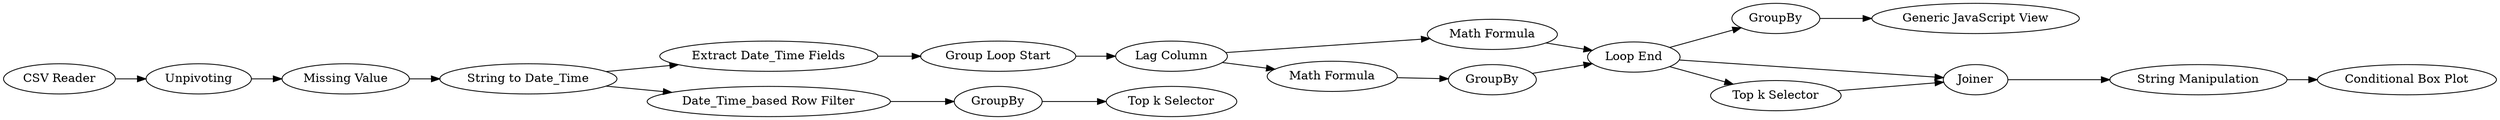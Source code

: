 digraph {
	13 -> 35
	10 -> 32
	10 -> 31
	3 -> 44
	6 -> 8
	12 -> 13
	16 -> 28
	44 -> 5
	13 -> 33
	33 -> 34
	13 -> 23
	23 -> 33
	32 -> 13
	31 -> 12
	35 -> 40
	8 -> 10
	5 -> 27
	27 -> 16
	5 -> 6
	34 -> 29
	1 -> 3
	27 [label="Date_Time_based Row Filter"]
	8 [label="Group Loop Start"]
	3 [label=Unpivoting]
	31 [label="Math Formula"]
	6 [label="Extract Date_Time Fields"]
	12 [label=GroupBy]
	10 [label="Lag Column"]
	16 [label=GroupBy]
	1 [label="CSV Reader"]
	28 [label="Top k Selector"]
	23 [label="Top k Selector"]
	5 [label="String to Date_Time"]
	13 [label="Loop End"]
	35 [label=GroupBy]
	44 [label="Missing Value"]
	34 [label="String Manipulation"]
	29 [label="Conditional Box Plot"]
	40 [label="Generic JavaScript View"]
	33 [label=Joiner]
	32 [label="Math Formula"]
	rankdir=LR
}
